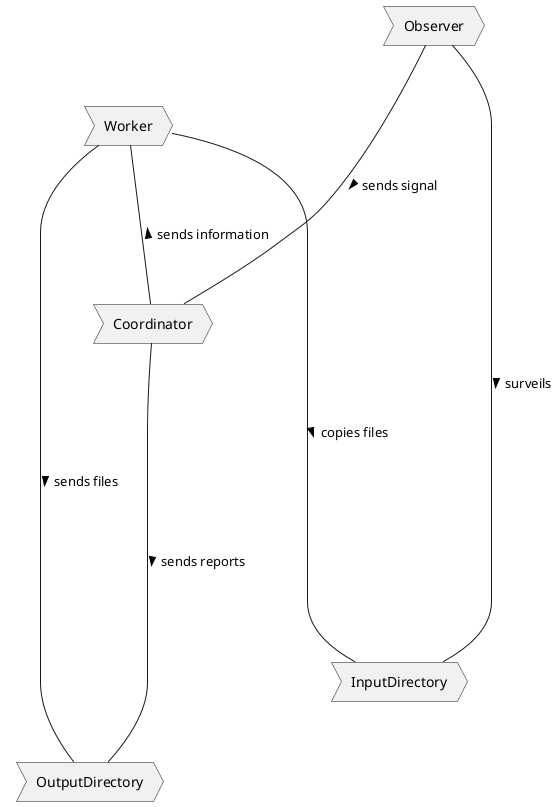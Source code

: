 @startuml

Process InputDirectory

Process OutputDirectory

Process Observer {

}

Process Coordinator {

}

Process Worker {

}

Observer ---- Coordinator : > sends signal
Worker --- Coordinator : < sends information
Observer ------ InputDirectory : > surveils
Worker ------- InputDirectory : > copies files
Coordinator ------ OutputDirectory : > sends reports
Worker -- OutputDirectory : > sends files

@enduml